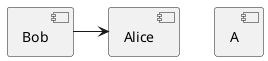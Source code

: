 {
  "sha1": "fdiqio1vhkfmqvhnl3v5ce0w9rq9s3l",
  "insertion": {
    "when": "2024-06-01T09:03:05.964Z",
    "url": "https://forum.plantuml.net/16937/internal-server-error-if-1-1",
    "user": "plantuml@gmail.com"
  }
}
@startuml
[A]
!if -1 == -1
[Bob] -> [Alice]
!endif
@enduml

